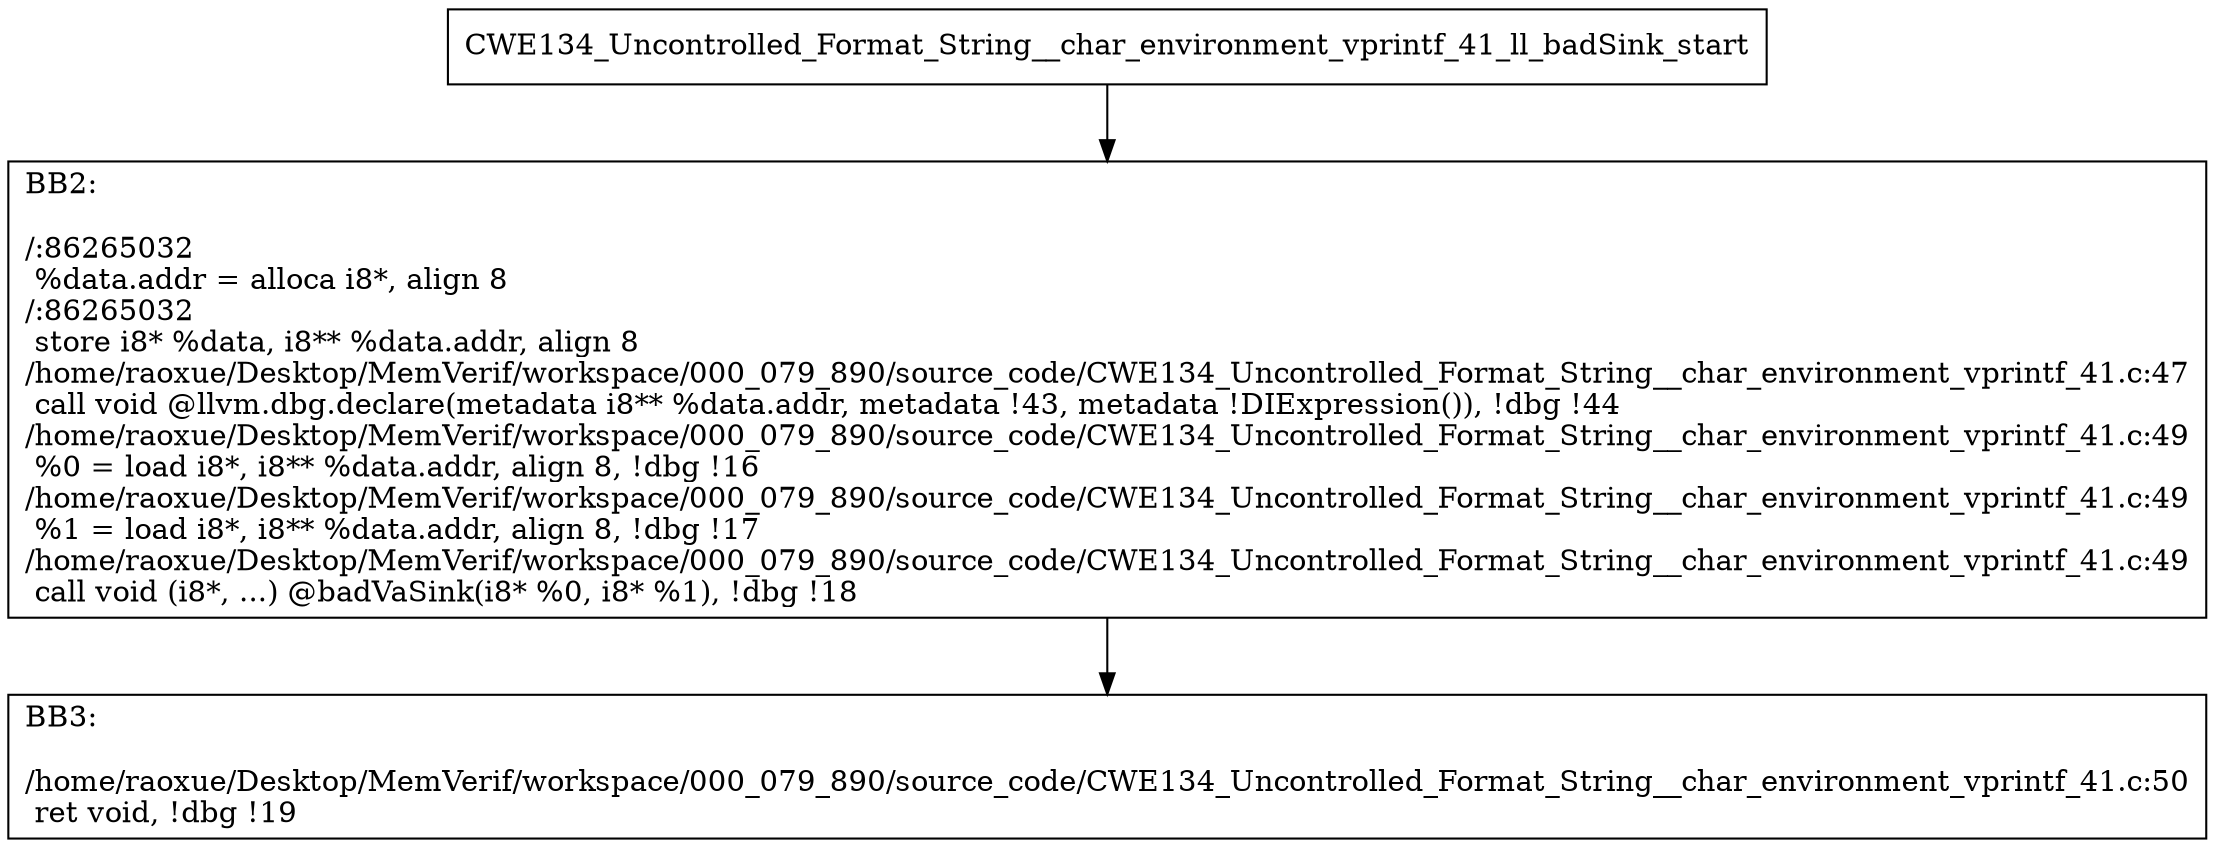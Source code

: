 digraph "CFG for'CWE134_Uncontrolled_Format_String__char_environment_vprintf_41_ll_badSink' function" {
	BBCWE134_Uncontrolled_Format_String__char_environment_vprintf_41_ll_badSink_start[shape=record,label="{CWE134_Uncontrolled_Format_String__char_environment_vprintf_41_ll_badSink_start}"];
	BBCWE134_Uncontrolled_Format_String__char_environment_vprintf_41_ll_badSink_start-> CWE134_Uncontrolled_Format_String__char_environment_vprintf_41_ll_badSinkBB2;
	CWE134_Uncontrolled_Format_String__char_environment_vprintf_41_ll_badSinkBB2 [shape=record, label="{BB2:\l\l/:86265032\l
  %data.addr = alloca i8*, align 8\l
/:86265032\l
  store i8* %data, i8** %data.addr, align 8\l
/home/raoxue/Desktop/MemVerif/workspace/000_079_890/source_code/CWE134_Uncontrolled_Format_String__char_environment_vprintf_41.c:47\l
  call void @llvm.dbg.declare(metadata i8** %data.addr, metadata !43, metadata !DIExpression()), !dbg !44\l
/home/raoxue/Desktop/MemVerif/workspace/000_079_890/source_code/CWE134_Uncontrolled_Format_String__char_environment_vprintf_41.c:49\l
  %0 = load i8*, i8** %data.addr, align 8, !dbg !16\l
/home/raoxue/Desktop/MemVerif/workspace/000_079_890/source_code/CWE134_Uncontrolled_Format_String__char_environment_vprintf_41.c:49\l
  %1 = load i8*, i8** %data.addr, align 8, !dbg !17\l
/home/raoxue/Desktop/MemVerif/workspace/000_079_890/source_code/CWE134_Uncontrolled_Format_String__char_environment_vprintf_41.c:49\l
  call void (i8*, ...) @badVaSink(i8* %0, i8* %1), !dbg !18\l
}"];
	CWE134_Uncontrolled_Format_String__char_environment_vprintf_41_ll_badSinkBB2-> CWE134_Uncontrolled_Format_String__char_environment_vprintf_41_ll_badSinkBB3;
	CWE134_Uncontrolled_Format_String__char_environment_vprintf_41_ll_badSinkBB3 [shape=record, label="{BB3:\l\l/home/raoxue/Desktop/MemVerif/workspace/000_079_890/source_code/CWE134_Uncontrolled_Format_String__char_environment_vprintf_41.c:50\l
  ret void, !dbg !19\l
}"];
}
